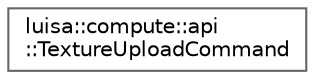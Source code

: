 digraph "类继承关系图"
{
 // LATEX_PDF_SIZE
  bgcolor="transparent";
  edge [fontname=Helvetica,fontsize=10,labelfontname=Helvetica,labelfontsize=10];
  node [fontname=Helvetica,fontsize=10,shape=box,height=0.2,width=0.4];
  rankdir="LR";
  Node0 [id="Node000000",label="luisa::compute::api\l::TextureUploadCommand",height=0.2,width=0.4,color="grey40", fillcolor="white", style="filled",URL="$structluisa_1_1compute_1_1api_1_1_texture_upload_command.html",tooltip=" "];
}
